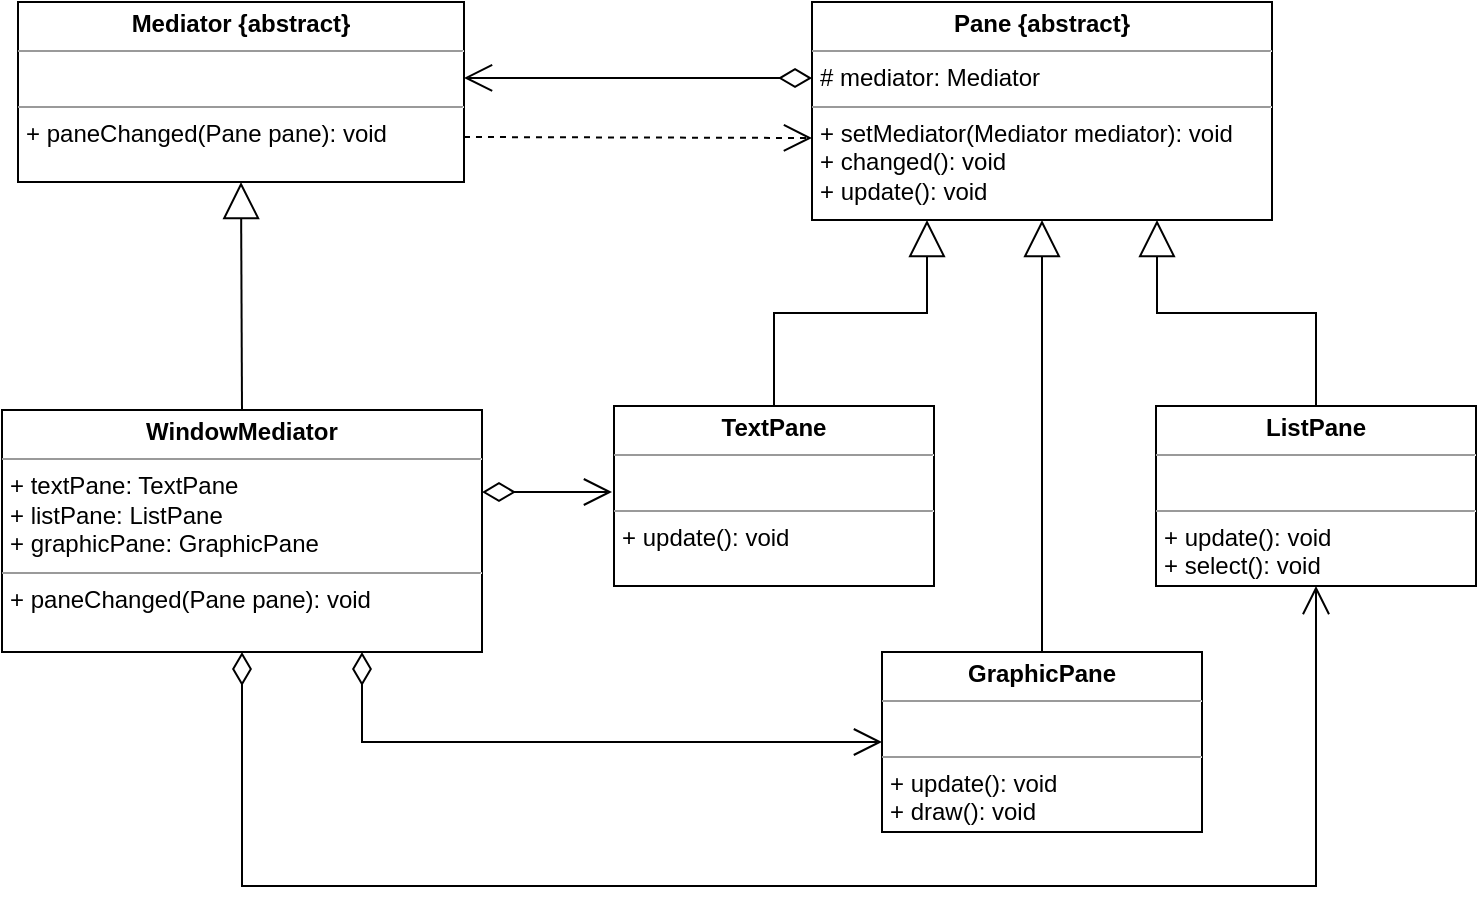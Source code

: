 <mxfile version="19.0.3" type="device"><diagram id="C5RBs43oDa-KdzZeNtuy" name="Page-1"><mxGraphModel dx="1550" dy="672" grid="0" gridSize="10" guides="0" tooltips="1" connect="1" arrows="1" fold="1" page="0" pageScale="1" pageWidth="827" pageHeight="1169" math="0" shadow="0"><root><mxCell id="WIyWlLk6GJQsqaUBKTNV-0"/><mxCell id="WIyWlLk6GJQsqaUBKTNV-1" parent="WIyWlLk6GJQsqaUBKTNV-0"/><mxCell id="N_NgSTluyAgcUa8VHmZe-0" value="&lt;p style=&quot;margin:0px;margin-top:4px;text-align:center;&quot;&gt;&lt;b&gt;Mediator {abstract}&lt;/b&gt;&lt;/p&gt;&lt;hr size=&quot;1&quot;&gt;&lt;p style=&quot;margin:0px;margin-left:4px;&quot;&gt;&amp;nbsp;&lt;/p&gt;&lt;hr size=&quot;1&quot;&gt;&lt;p style=&quot;margin:0px;margin-left:4px;&quot;&gt;+ paneChanged(Pane pane): void&lt;/p&gt;" style="verticalAlign=top;align=left;overflow=fill;fontSize=12;fontFamily=Helvetica;html=1;" vertex="1" parent="WIyWlLk6GJQsqaUBKTNV-1"><mxGeometry x="7" y="183" width="223" height="90" as="geometry"/></mxCell><mxCell id="N_NgSTluyAgcUa8VHmZe-1" value="&lt;p style=&quot;margin:0px;margin-top:4px;text-align:center;&quot;&gt;&lt;b&gt;Pane {abstract}&lt;/b&gt;&lt;/p&gt;&lt;hr size=&quot;1&quot;&gt;&lt;p style=&quot;margin:0px;margin-left:4px;&quot;&gt;# mediator: Mediator&lt;/p&gt;&lt;hr size=&quot;1&quot;&gt;&lt;p style=&quot;margin:0px;margin-left:4px;&quot;&gt;+ setMediator(Mediator mediator): void&lt;/p&gt;&lt;p style=&quot;margin:0px;margin-left:4px;&quot;&gt;+ changed(): void&lt;/p&gt;&lt;p style=&quot;margin:0px;margin-left:4px;&quot;&gt;+ update(): void&lt;/p&gt;" style="verticalAlign=top;align=left;overflow=fill;fontSize=12;fontFamily=Helvetica;html=1;" vertex="1" parent="WIyWlLk6GJQsqaUBKTNV-1"><mxGeometry x="404" y="183" width="230" height="109" as="geometry"/></mxCell><mxCell id="N_NgSTluyAgcUa8VHmZe-3" value="" style="endArrow=open;endSize=12;dashed=1;html=1;rounded=0;exitX=1;exitY=0.75;exitDx=0;exitDy=0;" edge="1" parent="WIyWlLk6GJQsqaUBKTNV-1" source="N_NgSTluyAgcUa8VHmZe-0"><mxGeometry width="160" relative="1" as="geometry"><mxPoint x="240" y="397" as="sourcePoint"/><mxPoint x="404" y="251" as="targetPoint"/></mxGeometry></mxCell><mxCell id="N_NgSTluyAgcUa8VHmZe-5" value="&lt;p style=&quot;margin:0px;margin-top:4px;text-align:center;&quot;&gt;&lt;b&gt;WindowMediator&lt;/b&gt;&lt;/p&gt;&lt;hr size=&quot;1&quot;&gt;&lt;p style=&quot;margin:0px;margin-left:4px;&quot;&gt;+ textPane: TextPane&lt;/p&gt;&lt;p style=&quot;margin:0px;margin-left:4px;&quot;&gt;+ listPane: ListPane&lt;/p&gt;&lt;p style=&quot;margin:0px;margin-left:4px;&quot;&gt;+ graphicPane: GraphicPane&lt;/p&gt;&lt;hr size=&quot;1&quot;&gt;&lt;p style=&quot;margin:0px;margin-left:4px;&quot;&gt;+ paneChanged(Pane pane): void&lt;/p&gt;" style="verticalAlign=top;align=left;overflow=fill;fontSize=12;fontFamily=Helvetica;html=1;" vertex="1" parent="WIyWlLk6GJQsqaUBKTNV-1"><mxGeometry x="-1" y="387" width="240" height="121" as="geometry"/></mxCell><mxCell id="N_NgSTluyAgcUa8VHmZe-6" value="" style="endArrow=block;endSize=16;endFill=0;html=1;rounded=0;exitX=0.5;exitY=0;exitDx=0;exitDy=0;entryX=0.5;entryY=1;entryDx=0;entryDy=0;" edge="1" parent="WIyWlLk6GJQsqaUBKTNV-1" source="N_NgSTluyAgcUa8VHmZe-5" target="N_NgSTluyAgcUa8VHmZe-0"><mxGeometry width="160" relative="1" as="geometry"><mxPoint x="284" y="406" as="sourcePoint"/><mxPoint x="444" y="406" as="targetPoint"/></mxGeometry></mxCell><mxCell id="N_NgSTluyAgcUa8VHmZe-7" value="" style="endArrow=open;html=1;endSize=12;startArrow=diamondThin;startSize=14;startFill=0;edgeStyle=orthogonalEdgeStyle;align=left;verticalAlign=bottom;rounded=0;exitX=0;exitY=0.349;exitDx=0;exitDy=0;exitPerimeter=0;entryX=1;entryY=0.422;entryDx=0;entryDy=0;entryPerimeter=0;" edge="1" parent="WIyWlLk6GJQsqaUBKTNV-1" source="N_NgSTluyAgcUa8VHmZe-1" target="N_NgSTluyAgcUa8VHmZe-0"><mxGeometry x="-1" y="3" relative="1" as="geometry"><mxPoint x="385" y="397" as="sourcePoint"/><mxPoint x="545" y="397" as="targetPoint"/></mxGeometry></mxCell><mxCell id="N_NgSTluyAgcUa8VHmZe-8" value="&lt;p style=&quot;margin:0px;margin-top:4px;text-align:center;&quot;&gt;&lt;b&gt;TextPane&lt;/b&gt;&lt;/p&gt;&lt;hr size=&quot;1&quot;&gt;&lt;p style=&quot;margin:0px;margin-left:4px;&quot;&gt;&amp;nbsp;&amp;nbsp;&lt;/p&gt;&lt;hr size=&quot;1&quot;&gt;&lt;p style=&quot;margin:0px;margin-left:4px;&quot;&gt;+ update(): void&lt;/p&gt;" style="verticalAlign=top;align=left;overflow=fill;fontSize=12;fontFamily=Helvetica;html=1;" vertex="1" parent="WIyWlLk6GJQsqaUBKTNV-1"><mxGeometry x="305" y="385" width="160" height="90" as="geometry"/></mxCell><mxCell id="N_NgSTluyAgcUa8VHmZe-9" value="&lt;p style=&quot;margin:0px;margin-top:4px;text-align:center;&quot;&gt;&lt;b&gt;ListPane&lt;/b&gt;&lt;/p&gt;&lt;hr size=&quot;1&quot;&gt;&lt;p style=&quot;margin:0px;margin-left:4px;&quot;&gt;&amp;nbsp;&amp;nbsp;&lt;/p&gt;&lt;hr size=&quot;1&quot;&gt;&lt;p style=&quot;margin:0px;margin-left:4px;&quot;&gt;+ update(): void&lt;/p&gt;&lt;p style=&quot;margin:0px;margin-left:4px;&quot;&gt;+ select(): void&lt;/p&gt;" style="verticalAlign=top;align=left;overflow=fill;fontSize=12;fontFamily=Helvetica;html=1;" vertex="1" parent="WIyWlLk6GJQsqaUBKTNV-1"><mxGeometry x="576" y="385" width="160" height="90" as="geometry"/></mxCell><mxCell id="N_NgSTluyAgcUa8VHmZe-10" value="&lt;p style=&quot;margin:0px;margin-top:4px;text-align:center;&quot;&gt;&lt;b&gt;GraphicPane&lt;/b&gt;&lt;/p&gt;&lt;hr size=&quot;1&quot;&gt;&lt;p style=&quot;margin:0px;margin-left:4px;&quot;&gt;&amp;nbsp;&amp;nbsp;&lt;/p&gt;&lt;hr size=&quot;1&quot;&gt;&lt;p style=&quot;margin:0px;margin-left:4px;&quot;&gt;+ update(): void&lt;/p&gt;&lt;p style=&quot;margin:0px;margin-left:4px;&quot;&gt;+ draw(): void&lt;/p&gt;" style="verticalAlign=top;align=left;overflow=fill;fontSize=12;fontFamily=Helvetica;html=1;" vertex="1" parent="WIyWlLk6GJQsqaUBKTNV-1"><mxGeometry x="439" y="508" width="160" height="90" as="geometry"/></mxCell><mxCell id="N_NgSTluyAgcUa8VHmZe-11" value="" style="endArrow=block;endSize=16;endFill=0;html=1;rounded=0;exitX=0.5;exitY=0;exitDx=0;exitDy=0;entryX=0.25;entryY=1;entryDx=0;entryDy=0;edgeStyle=orthogonalEdgeStyle;" edge="1" parent="WIyWlLk6GJQsqaUBKTNV-1" source="N_NgSTluyAgcUa8VHmZe-8" target="N_NgSTluyAgcUa8VHmZe-1"><mxGeometry width="160" relative="1" as="geometry"><mxPoint x="207" y="559" as="sourcePoint"/><mxPoint x="367" y="559" as="targetPoint"/></mxGeometry></mxCell><mxCell id="N_NgSTluyAgcUa8VHmZe-12" value="" style="endArrow=block;endSize=16;endFill=0;html=1;rounded=0;exitX=0.5;exitY=0;exitDx=0;exitDy=0;entryX=0.75;entryY=1;entryDx=0;entryDy=0;edgeStyle=orthogonalEdgeStyle;" edge="1" parent="WIyWlLk6GJQsqaUBKTNV-1" source="N_NgSTluyAgcUa8VHmZe-9" target="N_NgSTluyAgcUa8VHmZe-1"><mxGeometry width="160" relative="1" as="geometry"><mxPoint x="210" y="609" as="sourcePoint"/><mxPoint x="370" y="609" as="targetPoint"/></mxGeometry></mxCell><mxCell id="N_NgSTluyAgcUa8VHmZe-13" value="" style="endArrow=block;endSize=16;endFill=0;html=1;rounded=0;exitX=0.5;exitY=0;exitDx=0;exitDy=0;entryX=0.5;entryY=1;entryDx=0;entryDy=0;" edge="1" parent="WIyWlLk6GJQsqaUBKTNV-1" source="N_NgSTluyAgcUa8VHmZe-10" target="N_NgSTluyAgcUa8VHmZe-1"><mxGeometry width="160" relative="1" as="geometry"><mxPoint x="198" y="564" as="sourcePoint"/><mxPoint x="358" y="564" as="targetPoint"/></mxGeometry></mxCell><mxCell id="N_NgSTluyAgcUa8VHmZe-14" value="" style="endArrow=open;html=1;endSize=12;startArrow=diamondThin;startSize=14;startFill=0;edgeStyle=orthogonalEdgeStyle;align=left;verticalAlign=bottom;rounded=0;exitX=1;exitY=0.339;exitDx=0;exitDy=0;exitPerimeter=0;" edge="1" parent="WIyWlLk6GJQsqaUBKTNV-1" source="N_NgSTluyAgcUa8VHmZe-5"><mxGeometry x="-1" y="3" relative="1" as="geometry"><mxPoint x="217" y="594" as="sourcePoint"/><mxPoint x="304" y="428" as="targetPoint"/></mxGeometry></mxCell><mxCell id="N_NgSTluyAgcUa8VHmZe-15" value="" style="endArrow=open;html=1;endSize=12;startArrow=diamondThin;startSize=14;startFill=0;edgeStyle=orthogonalEdgeStyle;align=left;verticalAlign=bottom;rounded=0;exitX=0.75;exitY=1;exitDx=0;exitDy=0;entryX=0;entryY=0.5;entryDx=0;entryDy=0;" edge="1" parent="WIyWlLk6GJQsqaUBKTNV-1" source="N_NgSTluyAgcUa8VHmZe-5" target="N_NgSTluyAgcUa8VHmZe-10"><mxGeometry x="-1" y="3" relative="1" as="geometry"><mxPoint x="180" y="583" as="sourcePoint"/><mxPoint x="340" y="583" as="targetPoint"/></mxGeometry></mxCell><mxCell id="N_NgSTluyAgcUa8VHmZe-16" value="" style="endArrow=open;html=1;endSize=12;startArrow=diamondThin;startSize=14;startFill=0;edgeStyle=orthogonalEdgeStyle;rounded=0;entryX=0.5;entryY=1;entryDx=0;entryDy=0;exitX=0.5;exitY=1;exitDx=0;exitDy=0;" edge="1" parent="WIyWlLk6GJQsqaUBKTNV-1" source="N_NgSTluyAgcUa8VHmZe-5" target="N_NgSTluyAgcUa8VHmZe-9"><mxGeometry relative="1" as="geometry"><mxPoint x="115" y="532" as="sourcePoint"/><mxPoint x="263" y="623" as="targetPoint"/><Array as="points"><mxPoint x="119" y="625"/><mxPoint x="656" y="625"/></Array></mxGeometry></mxCell></root></mxGraphModel></diagram></mxfile>